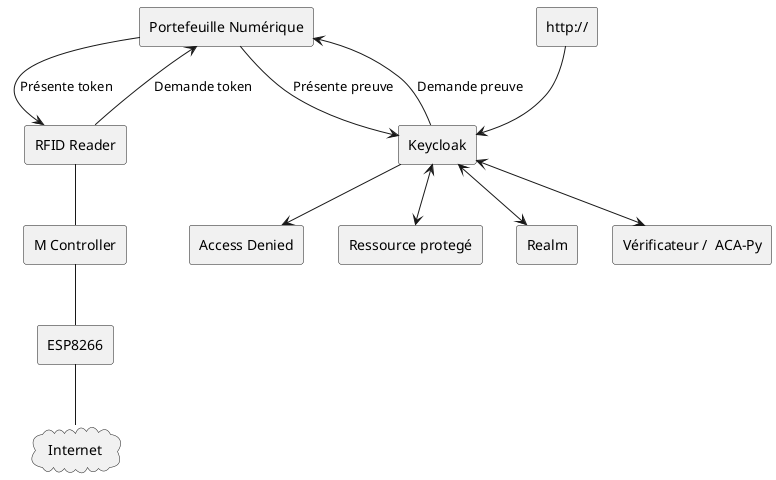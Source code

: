 @startuml
agent "Portefeuille Numérique" as wallet
agent "RFID Reader" as reader
agent "M Controller" as controller
agent ESP8266
agent Keycloak
agent "http://" as URL
agent "Access Denied" as Denied
agent "Ressource protegé" as Protege
agent Realm
agent "Vérificateur /  ACA-Py" as Verif
cloud Internet

'**************
'DÉFINITION DES LIENS
'**************

wallet --> reader : "Présente token"
reader --> wallet : "Demande token"
reader -- controller
controller -- ESP8266
ESP8266 -- Internet


wallet --> Keycloak : "Présente preuve"
Keycloak --> wallet : "Demande preuve"
URL --> Keycloak
Keycloak --> Denied
Keycloak <--> Protege
Keycloak <--> Realm
Keycloak <--> Verif
@enduml
